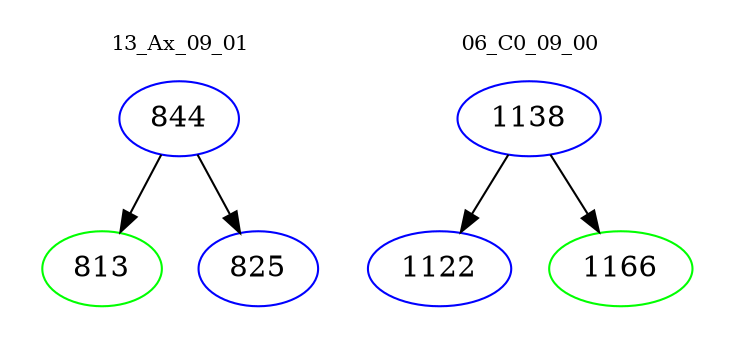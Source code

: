 digraph{
subgraph cluster_0 {
color = white
label = "13_Ax_09_01";
fontsize=10;
T0_844 [label="844", color="blue"]
T0_844 -> T0_813 [color="black"]
T0_813 [label="813", color="green"]
T0_844 -> T0_825 [color="black"]
T0_825 [label="825", color="blue"]
}
subgraph cluster_1 {
color = white
label = "06_C0_09_00";
fontsize=10;
T1_1138 [label="1138", color="blue"]
T1_1138 -> T1_1122 [color="black"]
T1_1122 [label="1122", color="blue"]
T1_1138 -> T1_1166 [color="black"]
T1_1166 [label="1166", color="green"]
}
}
